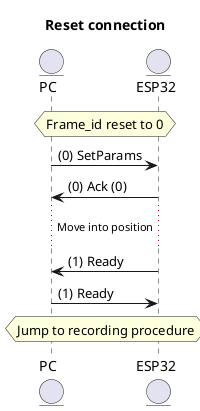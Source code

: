 @startuml Reset
    Title Reset connection

    Entity PC    as PC
    Entity ESP32 as ESP32

    hnote over ESP32,PC: Frame_id reset to 0

    PC -> ESP32: (0) SetParams
    ESP32 -> PC: (0) Ack (0)

    ... Move into position ...
    ESP32 -> PC: (1) Ready

    PC -> ESP32: (1) Ready

    hnote over ESP32, PC: Jump to recording procedure

    
@enduml